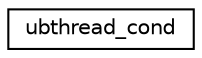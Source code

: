 digraph "Graphical Class Hierarchy"
{
 // LATEX_PDF_SIZE
  edge [fontname="Helvetica",fontsize="10",labelfontname="Helvetica",labelfontsize="10"];
  node [fontname="Helvetica",fontsize="10",shape=record];
  rankdir="LR";
  Node0 [label="ubthread_cond",height=0.2,width=0.4,color="black", fillcolor="white", style="filled",URL="$structubthread__cond.html",tooltip=" "];
}
